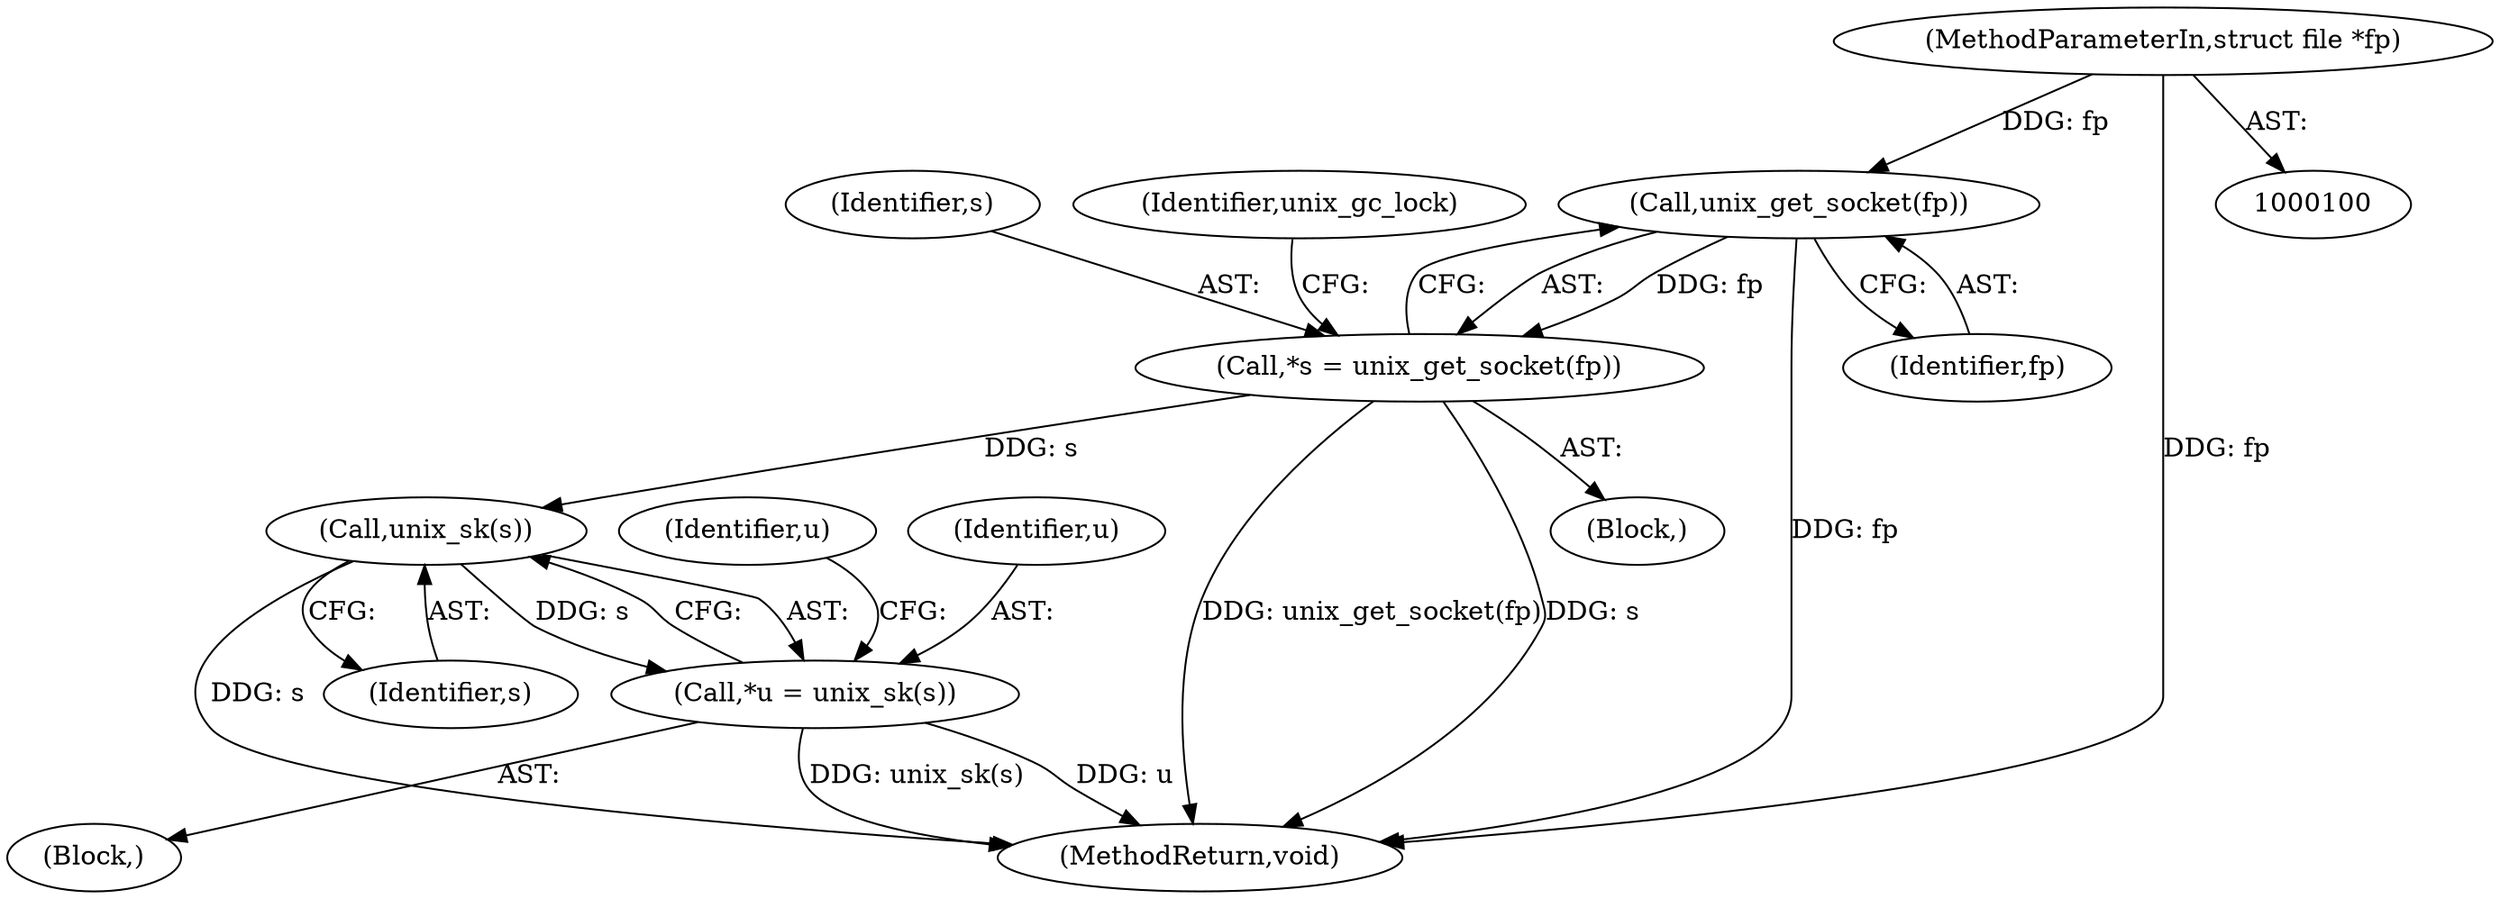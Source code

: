 digraph "0_linux_415e3d3e90ce9e18727e8843ae343eda5a58fad6_5@API" {
"1000107" [label="(Call,unix_get_socket(fp))"];
"1000102" [label="(MethodParameterIn,struct file *fp)"];
"1000105" [label="(Call,*s = unix_get_socket(fp))"];
"1000118" [label="(Call,unix_sk(s))"];
"1000116" [label="(Call,*u = unix_sk(s))"];
"1000111" [label="(Identifier,unix_gc_lock)"];
"1000124" [label="(Identifier,u)"];
"1000118" [label="(Call,unix_sk(s))"];
"1000102" [label="(MethodParameterIn,struct file *fp)"];
"1000108" [label="(Identifier,fp)"];
"1000119" [label="(Identifier,s)"];
"1000146" [label="(MethodReturn,void)"];
"1000103" [label="(Block,)"];
"1000117" [label="(Identifier,u)"];
"1000105" [label="(Call,*s = unix_get_socket(fp))"];
"1000106" [label="(Identifier,s)"];
"1000116" [label="(Call,*u = unix_sk(s))"];
"1000114" [label="(Block,)"];
"1000107" [label="(Call,unix_get_socket(fp))"];
"1000107" -> "1000105"  [label="AST: "];
"1000107" -> "1000108"  [label="CFG: "];
"1000108" -> "1000107"  [label="AST: "];
"1000105" -> "1000107"  [label="CFG: "];
"1000107" -> "1000146"  [label="DDG: fp"];
"1000107" -> "1000105"  [label="DDG: fp"];
"1000102" -> "1000107"  [label="DDG: fp"];
"1000102" -> "1000100"  [label="AST: "];
"1000102" -> "1000146"  [label="DDG: fp"];
"1000105" -> "1000103"  [label="AST: "];
"1000106" -> "1000105"  [label="AST: "];
"1000111" -> "1000105"  [label="CFG: "];
"1000105" -> "1000146"  [label="DDG: unix_get_socket(fp)"];
"1000105" -> "1000146"  [label="DDG: s"];
"1000105" -> "1000118"  [label="DDG: s"];
"1000118" -> "1000116"  [label="AST: "];
"1000118" -> "1000119"  [label="CFG: "];
"1000119" -> "1000118"  [label="AST: "];
"1000116" -> "1000118"  [label="CFG: "];
"1000118" -> "1000146"  [label="DDG: s"];
"1000118" -> "1000116"  [label="DDG: s"];
"1000116" -> "1000114"  [label="AST: "];
"1000117" -> "1000116"  [label="AST: "];
"1000124" -> "1000116"  [label="CFG: "];
"1000116" -> "1000146"  [label="DDG: u"];
"1000116" -> "1000146"  [label="DDG: unix_sk(s)"];
}

